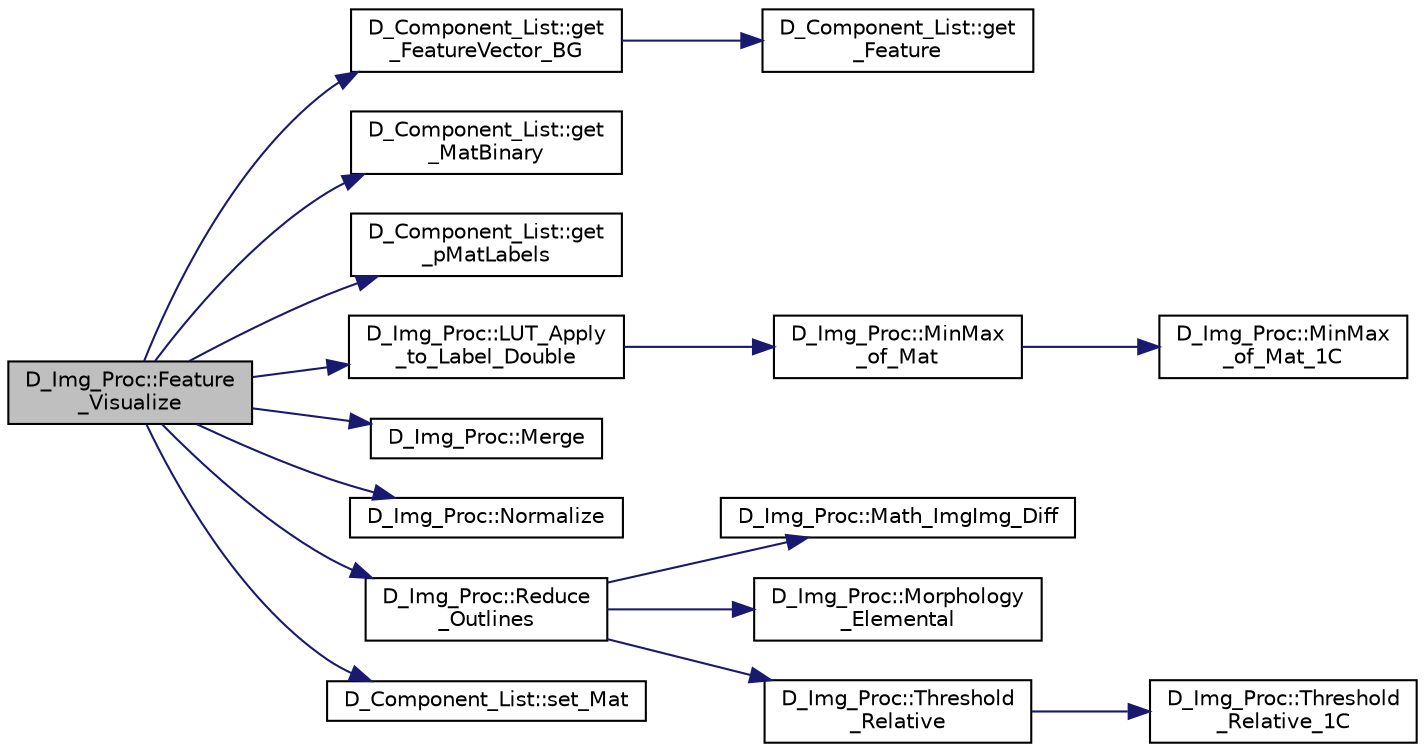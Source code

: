 digraph "D_Img_Proc::Feature_Visualize"
{
 // LATEX_PDF_SIZE
  edge [fontname="Helvetica",fontsize="10",labelfontname="Helvetica",labelfontsize="10"];
  node [fontname="Helvetica",fontsize="10",shape=record];
  rankdir="LR";
  Node1 [label="D_Img_Proc::Feature\l_Visualize",height=0.2,width=0.4,color="black", fillcolor="grey75", style="filled", fontcolor="black",tooltip=" "];
  Node1 -> Node2 [color="midnightblue",fontsize="10",style="solid"];
  Node2 [label="D_Component_List::get\l_FeatureVector_BG",height=0.2,width=0.4,color="black", fillcolor="white", style="filled",URL="$class_d___component___list.html#a6e402cf5d541d37b95ea1331f64b1ffc",tooltip=" "];
  Node2 -> Node3 [color="midnightblue",fontsize="10",style="solid"];
  Node3 [label="D_Component_List::get\l_Feature",height=0.2,width=0.4,color="black", fillcolor="white", style="filled",URL="$class_d___component___list.html#ac2d0aaf98eaa50836b2b4f9e3b7097f2",tooltip=" "];
  Node1 -> Node4 [color="midnightblue",fontsize="10",style="solid"];
  Node4 [label="D_Component_List::get\l_MatBinary",height=0.2,width=0.4,color="black", fillcolor="white", style="filled",URL="$class_d___component___list.html#a8dcef285cba0f6fe9175ff822a9c709f",tooltip=" "];
  Node1 -> Node5 [color="midnightblue",fontsize="10",style="solid"];
  Node5 [label="D_Component_List::get\l_pMatLabels",height=0.2,width=0.4,color="black", fillcolor="white", style="filled",URL="$class_d___component___list.html#a28ed1535448fa2f9650fad77fdd436de",tooltip=" "];
  Node1 -> Node6 [color="midnightblue",fontsize="10",style="solid"];
  Node6 [label="D_Img_Proc::LUT_Apply\l_to_Label_Double",height=0.2,width=0.4,color="black", fillcolor="white", style="filled",URL="$class_d___img___proc.html#adbf510da2ab684963c9a25f2f4ef8b38",tooltip=" "];
  Node6 -> Node7 [color="midnightblue",fontsize="10",style="solid"];
  Node7 [label="D_Img_Proc::MinMax\l_of_Mat",height=0.2,width=0.4,color="black", fillcolor="white", style="filled",URL="$class_d___img___proc.html#a610c8b5d541644948c3267fedcda5cb7",tooltip=" "];
  Node7 -> Node8 [color="midnightblue",fontsize="10",style="solid"];
  Node8 [label="D_Img_Proc::MinMax\l_of_Mat_1C",height=0.2,width=0.4,color="black", fillcolor="white", style="filled",URL="$class_d___img___proc.html#ab630a1029be7b20ea6edf45332e733fd",tooltip=" "];
  Node1 -> Node9 [color="midnightblue",fontsize="10",style="solid"];
  Node9 [label="D_Img_Proc::Merge",height=0.2,width=0.4,color="black", fillcolor="white", style="filled",URL="$class_d___img___proc.html#a4428edcff98c5f736292f9bd86691e32",tooltip=" "];
  Node1 -> Node10 [color="midnightblue",fontsize="10",style="solid"];
  Node10 [label="D_Img_Proc::Normalize",height=0.2,width=0.4,color="black", fillcolor="white", style="filled",URL="$class_d___img___proc.html#ad463a30742d0be5144327f1cb4508a57",tooltip=" "];
  Node1 -> Node11 [color="midnightblue",fontsize="10",style="solid"];
  Node11 [label="D_Img_Proc::Reduce\l_Outlines",height=0.2,width=0.4,color="black", fillcolor="white", style="filled",URL="$class_d___img___proc.html#a805023a617f6e7194aa92707cba1da38",tooltip=" "];
  Node11 -> Node12 [color="midnightblue",fontsize="10",style="solid"];
  Node12 [label="D_Img_Proc::Math_ImgImg_Diff",height=0.2,width=0.4,color="black", fillcolor="white", style="filled",URL="$class_d___img___proc.html#a8cec240aafb98fc67d6d1d2ca15a1b35",tooltip=" "];
  Node11 -> Node13 [color="midnightblue",fontsize="10",style="solid"];
  Node13 [label="D_Img_Proc::Morphology\l_Elemental",height=0.2,width=0.4,color="black", fillcolor="white", style="filled",URL="$class_d___img___proc.html#a4210f59c80b73b231d9212964a765e54",tooltip=" "];
  Node11 -> Node14 [color="midnightblue",fontsize="10",style="solid"];
  Node14 [label="D_Img_Proc::Threshold\l_Relative",height=0.2,width=0.4,color="black", fillcolor="white", style="filled",URL="$class_d___img___proc.html#ade0b97046bbfed1c2845187ddcaa3170",tooltip=" "];
  Node14 -> Node15 [color="midnightblue",fontsize="10",style="solid"];
  Node15 [label="D_Img_Proc::Threshold\l_Relative_1C",height=0.2,width=0.4,color="black", fillcolor="white", style="filled",URL="$class_d___img___proc.html#aff15ef3cbf283127b155144cb4723ec3",tooltip=" "];
  Node1 -> Node16 [color="midnightblue",fontsize="10",style="solid"];
  Node16 [label="D_Component_List::set_Mat",height=0.2,width=0.4,color="black", fillcolor="white", style="filled",URL="$class_d___component___list.html#ae6c31cc0df881423def2950e72306c29",tooltip=" "];
}

